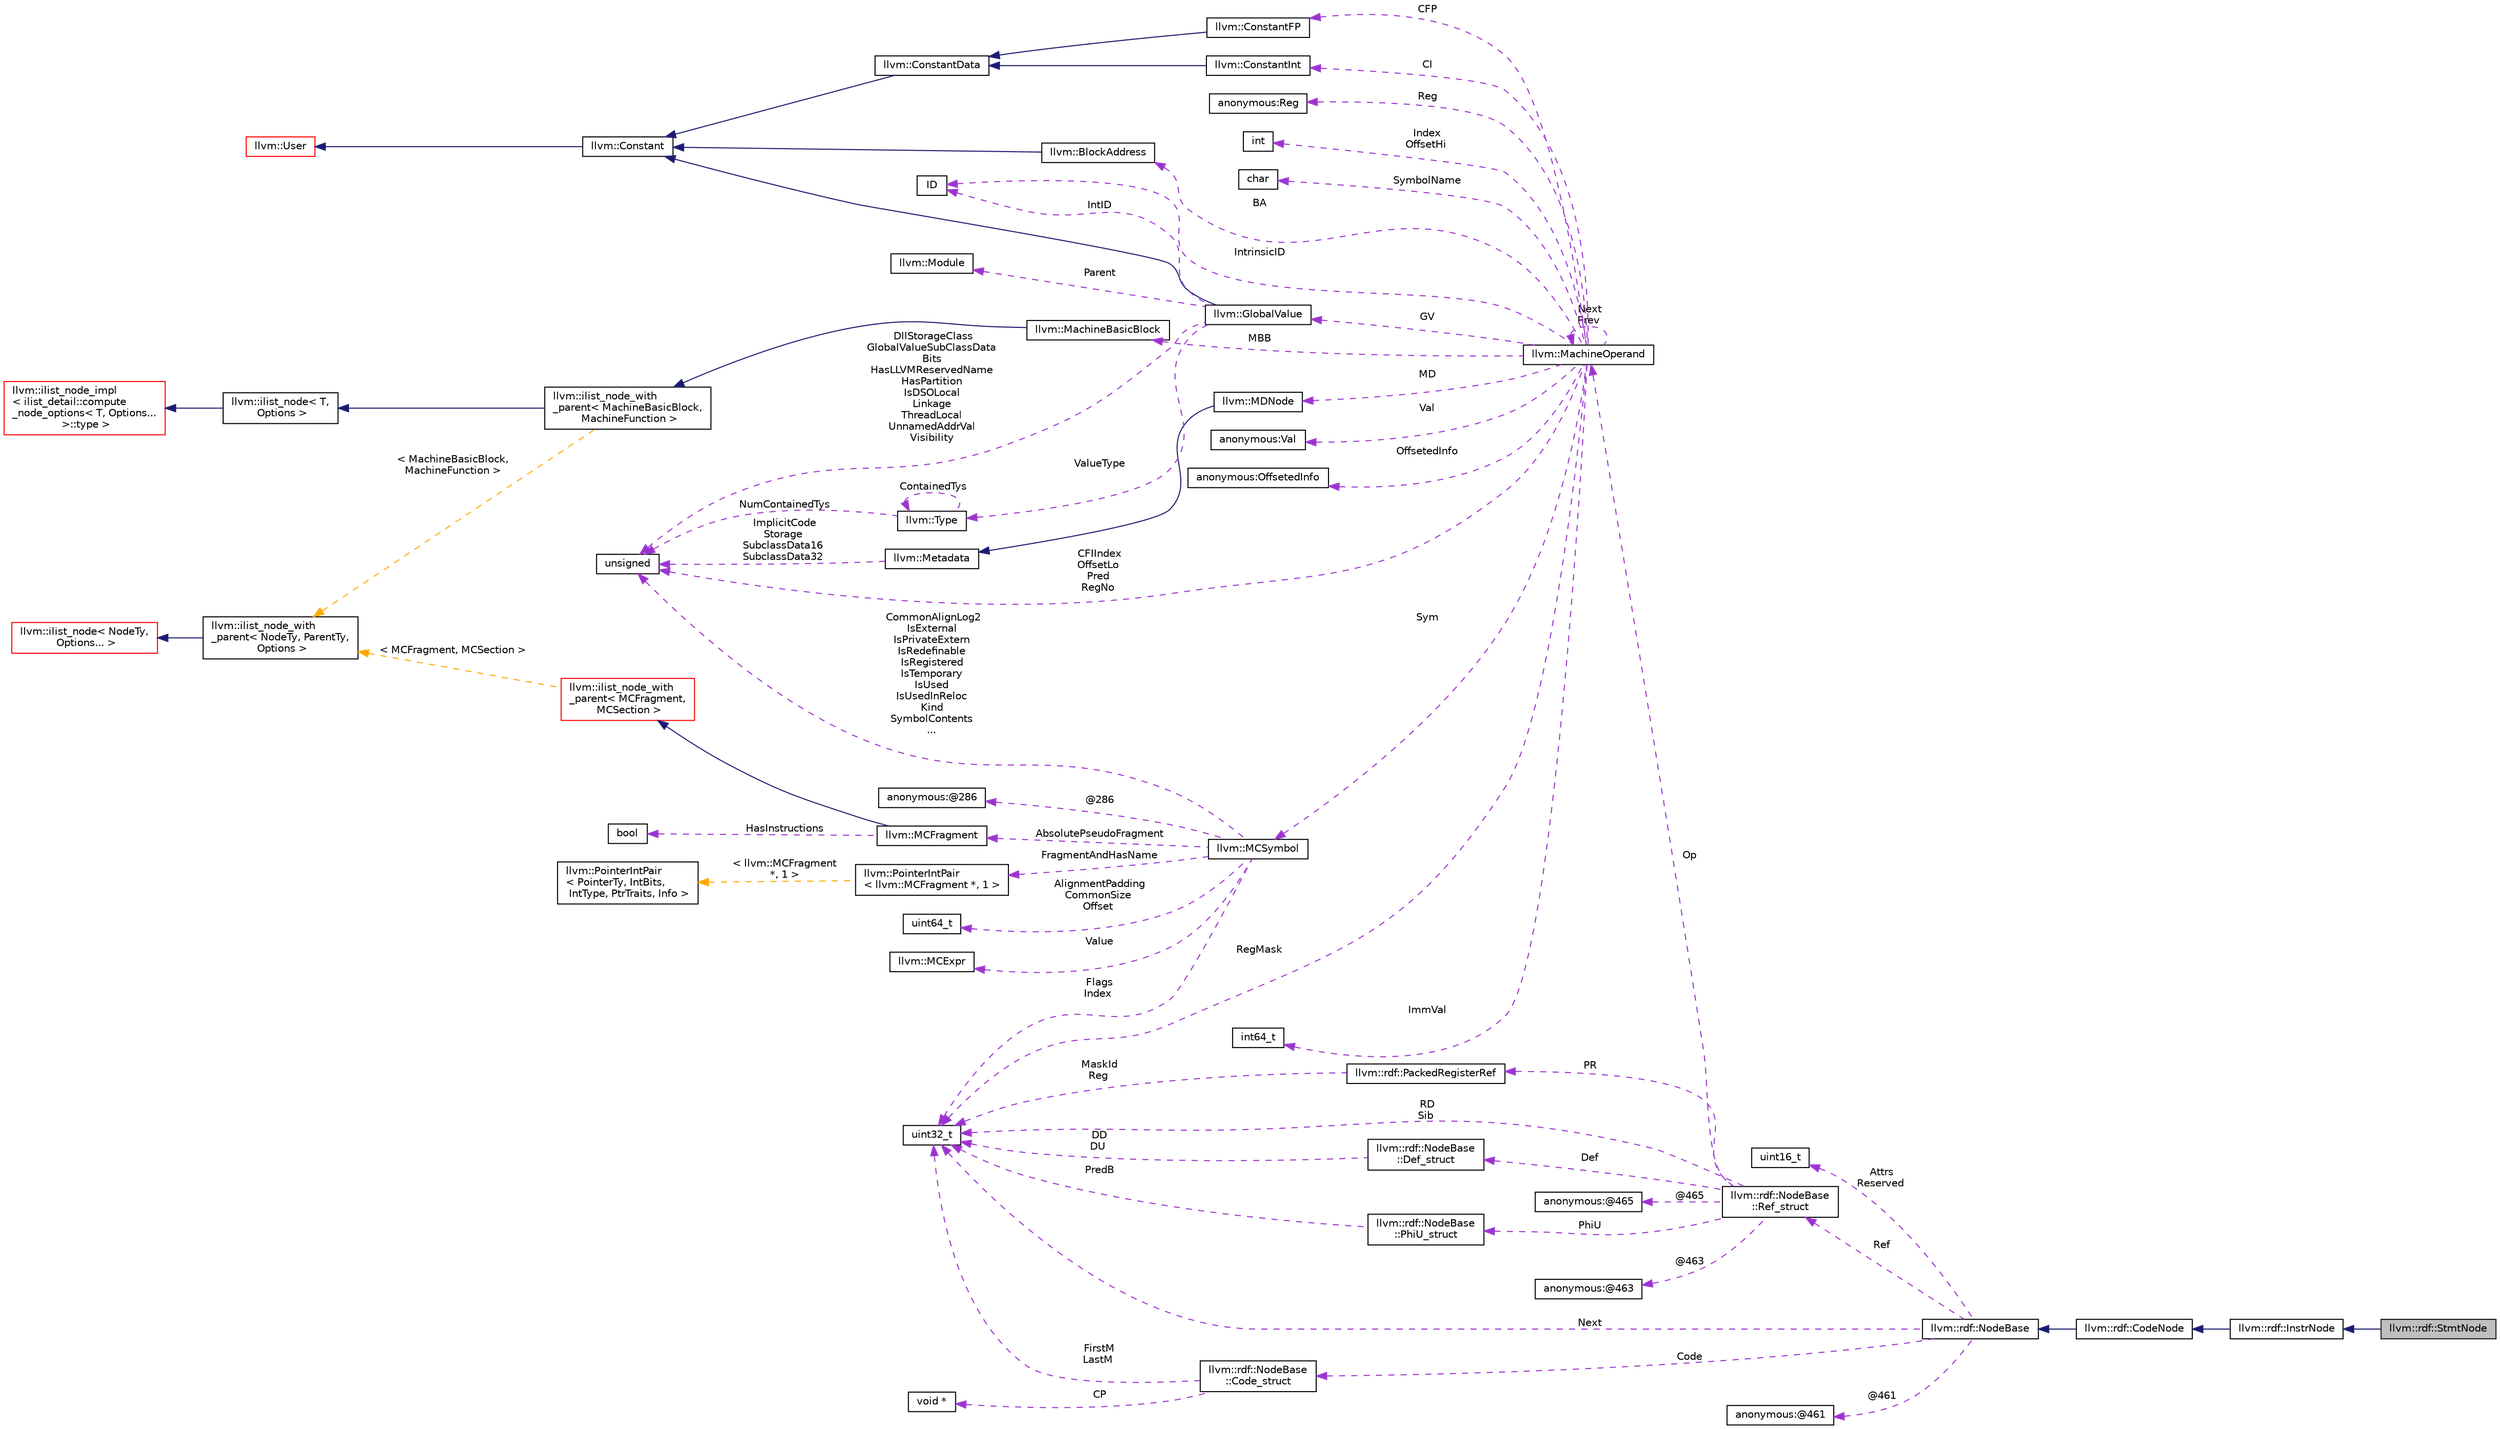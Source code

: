 digraph "llvm::rdf::StmtNode"
{
 // LATEX_PDF_SIZE
  bgcolor="transparent";
  edge [fontname="Helvetica",fontsize="10",labelfontname="Helvetica",labelfontsize="10"];
  node [fontname="Helvetica",fontsize="10",shape="box"];
  rankdir="LR";
  Node1 [label="llvm::rdf::StmtNode",height=0.2,width=0.4,color="black", fillcolor="grey75", style="filled", fontcolor="black",tooltip=" "];
  Node2 -> Node1 [dir="back",color="midnightblue",fontsize="10",style="solid",fontname="Helvetica"];
  Node2 [label="llvm::rdf::InstrNode",height=0.2,width=0.4,color="black",URL="$structllvm_1_1rdf_1_1InstrNode.html",tooltip=" "];
  Node3 -> Node2 [dir="back",color="midnightblue",fontsize="10",style="solid",fontname="Helvetica"];
  Node3 [label="llvm::rdf::CodeNode",height=0.2,width=0.4,color="black",URL="$structllvm_1_1rdf_1_1CodeNode.html",tooltip=" "];
  Node4 -> Node3 [dir="back",color="midnightblue",fontsize="10",style="solid",fontname="Helvetica"];
  Node4 [label="llvm::rdf::NodeBase",height=0.2,width=0.4,color="black",URL="$structllvm_1_1rdf_1_1NodeBase.html",tooltip=" "];
  Node5 -> Node4 [dir="back",color="darkorchid3",fontsize="10",style="dashed",label=" Attrs\nReserved" ,fontname="Helvetica"];
  Node5 [label="uint16_t",height=0.2,width=0.4,color="black",tooltip=" "];
  Node6 -> Node4 [dir="back",color="darkorchid3",fontsize="10",style="dashed",label=" Next" ,fontname="Helvetica"];
  Node6 [label="uint32_t",height=0.2,width=0.4,color="black",URL="$classuint32__t.html",tooltip=" "];
  Node7 -> Node4 [dir="back",color="darkorchid3",fontsize="10",style="dashed",label=" Ref" ,fontname="Helvetica"];
  Node7 [label="llvm::rdf::NodeBase\l::Ref_struct",height=0.2,width=0.4,color="black",URL="$structllvm_1_1rdf_1_1NodeBase_1_1Ref__struct.html",tooltip=" "];
  Node6 -> Node7 [dir="back",color="darkorchid3",fontsize="10",style="dashed",label=" RD\nSib" ,fontname="Helvetica"];
  Node8 -> Node7 [dir="back",color="darkorchid3",fontsize="10",style="dashed",label=" Def" ,fontname="Helvetica"];
  Node8 [label="llvm::rdf::NodeBase\l::Def_struct",height=0.2,width=0.4,color="black",URL="$structllvm_1_1rdf_1_1NodeBase_1_1Def__struct.html",tooltip=" "];
  Node6 -> Node8 [dir="back",color="darkorchid3",fontsize="10",style="dashed",label=" DD\nDU" ,fontname="Helvetica"];
  Node9 -> Node7 [dir="back",color="darkorchid3",fontsize="10",style="dashed",label=" PhiU" ,fontname="Helvetica"];
  Node9 [label="llvm::rdf::NodeBase\l::PhiU_struct",height=0.2,width=0.4,color="black",URL="$structllvm_1_1rdf_1_1NodeBase_1_1PhiU__struct.html",tooltip=" "];
  Node6 -> Node9 [dir="back",color="darkorchid3",fontsize="10",style="dashed",label=" PredB" ,fontname="Helvetica"];
  Node10 -> Node7 [dir="back",color="darkorchid3",fontsize="10",style="dashed",label=" @463" ,fontname="Helvetica"];
  Node10 [label="anonymous:@463",height=0.2,width=0.4,color="black",tooltip=" "];
  Node11 -> Node7 [dir="back",color="darkorchid3",fontsize="10",style="dashed",label=" Op" ,fontname="Helvetica"];
  Node11 [label="llvm::MachineOperand",height=0.2,width=0.4,color="black",URL="$classllvm_1_1MachineOperand.html",tooltip="MachineOperand class - Representation of each machine instruction operand."];
  Node12 -> Node11 [dir="back",color="darkorchid3",fontsize="10",style="dashed",label=" CFIIndex\nOffsetLo\nPred\nRegNo" ,fontname="Helvetica"];
  Node12 [label="unsigned",height=0.2,width=0.4,color="black",URL="$classunsigned.html",tooltip=" "];
  Node13 -> Node11 [dir="back",color="darkorchid3",fontsize="10",style="dashed",label=" MBB" ,fontname="Helvetica"];
  Node13 [label="llvm::MachineBasicBlock",height=0.2,width=0.4,color="black",URL="$classllvm_1_1MachineBasicBlock.html",tooltip=" "];
  Node14 -> Node13 [dir="back",color="midnightblue",fontsize="10",style="solid",fontname="Helvetica"];
  Node14 [label="llvm::ilist_node_with\l_parent\< MachineBasicBlock,\l MachineFunction \>",height=0.2,width=0.4,color="black",URL="$classllvm_1_1ilist__node__with__parent.html",tooltip=" "];
  Node15 -> Node14 [dir="back",color="midnightblue",fontsize="10",style="solid",fontname="Helvetica"];
  Node15 [label="llvm::ilist_node\< T,\l Options \>",height=0.2,width=0.4,color="black",URL="$classllvm_1_1ilist__node.html",tooltip=" "];
  Node16 -> Node15 [dir="back",color="midnightblue",fontsize="10",style="solid",fontname="Helvetica"];
  Node16 [label="llvm::ilist_node_impl\l\< ilist_detail::compute\l_node_options\< T, Options...\l \>::type \>",height=0.2,width=0.4,color="red",URL="$classllvm_1_1ilist__node__impl.html",tooltip=" "];
  Node19 -> Node14 [dir="back",color="orange",fontsize="10",style="dashed",label=" \< MachineBasicBlock,\l MachineFunction \>" ,fontname="Helvetica"];
  Node19 [label="llvm::ilist_node_with\l_parent\< NodeTy, ParentTy,\l Options \>",height=0.2,width=0.4,color="black",URL="$classllvm_1_1ilist__node__with__parent.html",tooltip="An ilist node that can access its parent list."];
  Node20 -> Node19 [dir="back",color="midnightblue",fontsize="10",style="solid",fontname="Helvetica"];
  Node20 [label="llvm::ilist_node\< NodeTy,\l Options... \>",height=0.2,width=0.4,color="red",URL="$classllvm_1_1ilist__node.html",tooltip=" "];
  Node23 -> Node11 [dir="back",color="darkorchid3",fontsize="10",style="dashed",label=" CFP" ,fontname="Helvetica"];
  Node23 [label="llvm::ConstantFP",height=0.2,width=0.4,color="black",URL="$classllvm_1_1ConstantFP.html",tooltip="ConstantFP - Floating Point Values [float, double]."];
  Node24 -> Node23 [dir="back",color="midnightblue",fontsize="10",style="solid",fontname="Helvetica"];
  Node24 [label="llvm::ConstantData",height=0.2,width=0.4,color="black",URL="$classllvm_1_1ConstantData.html",tooltip="Base class for constants with no operands."];
  Node25 -> Node24 [dir="back",color="midnightblue",fontsize="10",style="solid",fontname="Helvetica"];
  Node25 [label="llvm::Constant",height=0.2,width=0.4,color="black",URL="$classllvm_1_1Constant.html",tooltip="This is an important base class in LLVM."];
  Node26 -> Node25 [dir="back",color="midnightblue",fontsize="10",style="solid",fontname="Helvetica"];
  Node26 [label="llvm::User",height=0.2,width=0.4,color="red",URL="$classllvm_1_1User.html",tooltip=" "];
  Node28 -> Node11 [dir="back",color="darkorchid3",fontsize="10",style="dashed",label=" CI" ,fontname="Helvetica"];
  Node28 [label="llvm::ConstantInt",height=0.2,width=0.4,color="black",URL="$classllvm_1_1ConstantInt.html",tooltip="This is the shared class of boolean and integer constants."];
  Node24 -> Node28 [dir="back",color="midnightblue",fontsize="10",style="solid",fontname="Helvetica"];
  Node29 -> Node11 [dir="back",color="darkorchid3",fontsize="10",style="dashed",label=" ImmVal" ,fontname="Helvetica"];
  Node29 [label="int64_t",height=0.2,width=0.4,color="black",tooltip=" "];
  Node6 -> Node11 [dir="back",color="darkorchid3",fontsize="10",style="dashed",label=" RegMask" ,fontname="Helvetica"];
  Node30 -> Node11 [dir="back",color="darkorchid3",fontsize="10",style="dashed",label=" MD" ,fontname="Helvetica"];
  Node30 [label="llvm::MDNode",height=0.2,width=0.4,color="black",URL="$classllvm_1_1MDNode.html",tooltip="Metadata node."];
  Node31 -> Node30 [dir="back",color="midnightblue",fontsize="10",style="solid",fontname="Helvetica"];
  Node31 [label="llvm::Metadata",height=0.2,width=0.4,color="black",URL="$classllvm_1_1Metadata.html",tooltip="Root of the metadata hierarchy."];
  Node12 -> Node31 [dir="back",color="darkorchid3",fontsize="10",style="dashed",label=" ImplicitCode\nStorage\nSubclassData16\nSubclassData32" ,fontname="Helvetica"];
  Node32 -> Node11 [dir="back",color="darkorchid3",fontsize="10",style="dashed",label=" Sym" ,fontname="Helvetica"];
  Node32 [label="llvm::MCSymbol",height=0.2,width=0.4,color="black",URL="$classllvm_1_1MCSymbol.html",tooltip="MCSymbol - Instances of this class represent a symbol name in the MC file, and MCSymbols are created ..."];
  Node33 -> Node32 [dir="back",color="darkorchid3",fontsize="10",style="dashed",label=" AbsolutePseudoFragment" ,fontname="Helvetica"];
  Node33 [label="llvm::MCFragment",height=0.2,width=0.4,color="black",URL="$classllvm_1_1MCFragment.html",tooltip=" "];
  Node34 -> Node33 [dir="back",color="midnightblue",fontsize="10",style="solid",fontname="Helvetica"];
  Node34 [label="llvm::ilist_node_with\l_parent\< MCFragment,\l MCSection \>",height=0.2,width=0.4,color="red",URL="$classllvm_1_1ilist__node__with__parent.html",tooltip=" "];
  Node19 -> Node34 [dir="back",color="orange",fontsize="10",style="dashed",label=" \< MCFragment, MCSection \>" ,fontname="Helvetica"];
  Node36 -> Node33 [dir="back",color="darkorchid3",fontsize="10",style="dashed",label=" HasInstructions" ,fontname="Helvetica"];
  Node36 [label="bool",height=0.2,width=0.4,color="black",URL="$classbool.html",tooltip=" "];
  Node37 -> Node32 [dir="back",color="darkorchid3",fontsize="10",style="dashed",label=" FragmentAndHasName" ,fontname="Helvetica"];
  Node37 [label="llvm::PointerIntPair\l\< llvm::MCFragment *, 1 \>",height=0.2,width=0.4,color="black",URL="$classllvm_1_1PointerIntPair.html",tooltip=" "];
  Node38 -> Node37 [dir="back",color="orange",fontsize="10",style="dashed",label=" \< llvm::MCFragment\l *, 1 \>" ,fontname="Helvetica"];
  Node38 [label="llvm::PointerIntPair\l\< PointerTy, IntBits,\l IntType, PtrTraits, Info \>",height=0.2,width=0.4,color="black",URL="$classllvm_1_1PointerIntPair.html",tooltip="PointerIntPair - This class implements a pair of a pointer and small integer."];
  Node12 -> Node32 [dir="back",color="darkorchid3",fontsize="10",style="dashed",label=" CommonAlignLog2\nIsExternal\nIsPrivateExtern\nIsRedefinable\nIsRegistered\nIsTemporary\nIsUsed\nIsUsedInReloc\nKind\nSymbolContents\n..." ,fontname="Helvetica"];
  Node6 -> Node32 [dir="back",color="darkorchid3",fontsize="10",style="dashed",label=" Flags\nIndex" ,fontname="Helvetica"];
  Node39 -> Node32 [dir="back",color="darkorchid3",fontsize="10",style="dashed",label=" AlignmentPadding\nCommonSize\nOffset" ,fontname="Helvetica"];
  Node39 [label="uint64_t",height=0.2,width=0.4,color="black",tooltip=" "];
  Node40 -> Node32 [dir="back",color="darkorchid3",fontsize="10",style="dashed",label=" Value" ,fontname="Helvetica"];
  Node40 [label="llvm::MCExpr",height=0.2,width=0.4,color="black",URL="$classllvm_1_1MCExpr.html",tooltip="Base class for the full range of assembler expressions which are needed for parsing."];
  Node41 -> Node32 [dir="back",color="darkorchid3",fontsize="10",style="dashed",label=" @286" ,fontname="Helvetica"];
  Node41 [label="anonymous:@286",height=0.2,width=0.4,color="black",tooltip=" "];
  Node42 -> Node11 [dir="back",color="darkorchid3",fontsize="10",style="dashed",label=" IntrinsicID" ,fontname="Helvetica"];
  Node42 [label="ID",height=0.2,width=0.4,color="black",tooltip=" "];
  Node11 -> Node11 [dir="back",color="darkorchid3",fontsize="10",style="dashed",label=" Next\nPrev" ,fontname="Helvetica"];
  Node43 -> Node11 [dir="back",color="darkorchid3",fontsize="10",style="dashed",label=" Reg" ,fontname="Helvetica"];
  Node43 [label="anonymous:Reg",height=0.2,width=0.4,color="black",tooltip=" "];
  Node44 -> Node11 [dir="back",color="darkorchid3",fontsize="10",style="dashed",label=" Index\nOffsetHi" ,fontname="Helvetica"];
  Node44 [label="int",height=0.2,width=0.4,color="black",tooltip=" "];
  Node45 -> Node11 [dir="back",color="darkorchid3",fontsize="10",style="dashed",label=" SymbolName" ,fontname="Helvetica"];
  Node45 [label="char",height=0.2,width=0.4,color="black",URL="$classchar.html",tooltip=" "];
  Node46 -> Node11 [dir="back",color="darkorchid3",fontsize="10",style="dashed",label=" GV" ,fontname="Helvetica"];
  Node46 [label="llvm::GlobalValue",height=0.2,width=0.4,color="black",URL="$classllvm_1_1GlobalValue.html",tooltip=" "];
  Node25 -> Node46 [dir="back",color="midnightblue",fontsize="10",style="solid",fontname="Helvetica"];
  Node47 -> Node46 [dir="back",color="darkorchid3",fontsize="10",style="dashed",label=" ValueType" ,fontname="Helvetica"];
  Node47 [label="llvm::Type",height=0.2,width=0.4,color="black",URL="$classllvm_1_1Type.html",tooltip="The instances of the Type class are immutable: once they are created, they are never changed."];
  Node12 -> Node47 [dir="back",color="darkorchid3",fontsize="10",style="dashed",label=" NumContainedTys" ,fontname="Helvetica"];
  Node47 -> Node47 [dir="back",color="darkorchid3",fontsize="10",style="dashed",label=" ContainedTys" ,fontname="Helvetica"];
  Node12 -> Node46 [dir="back",color="darkorchid3",fontsize="10",style="dashed",label=" DllStorageClass\nGlobalValueSubClassData\lBits\nHasLLVMReservedName\nHasPartition\nIsDSOLocal\nLinkage\nThreadLocal\nUnnamedAddrVal\nVisibility" ,fontname="Helvetica"];
  Node42 -> Node46 [dir="back",color="darkorchid3",fontsize="10",style="dashed",label=" IntID" ,fontname="Helvetica"];
  Node48 -> Node46 [dir="back",color="darkorchid3",fontsize="10",style="dashed",label=" Parent" ,fontname="Helvetica"];
  Node48 [label="llvm::Module",height=0.2,width=0.4,color="black",URL="$classllvm_1_1Module.html",tooltip="A Module instance is used to store all the information related to an LLVM module."];
  Node49 -> Node11 [dir="back",color="darkorchid3",fontsize="10",style="dashed",label=" BA" ,fontname="Helvetica"];
  Node49 [label="llvm::BlockAddress",height=0.2,width=0.4,color="black",URL="$classllvm_1_1BlockAddress.html",tooltip="The address of a basic block."];
  Node25 -> Node49 [dir="back",color="midnightblue",fontsize="10",style="solid",fontname="Helvetica"];
  Node50 -> Node11 [dir="back",color="darkorchid3",fontsize="10",style="dashed",label=" Val" ,fontname="Helvetica"];
  Node50 [label="anonymous:Val",height=0.2,width=0.4,color="black",tooltip=" "];
  Node51 -> Node11 [dir="back",color="darkorchid3",fontsize="10",style="dashed",label=" OffsetedInfo" ,fontname="Helvetica"];
  Node51 [label="anonymous:OffsetedInfo",height=0.2,width=0.4,color="black",tooltip=" "];
  Node52 -> Node7 [dir="back",color="darkorchid3",fontsize="10",style="dashed",label=" PR" ,fontname="Helvetica"];
  Node52 [label="llvm::rdf::PackedRegisterRef",height=0.2,width=0.4,color="black",URL="$structllvm_1_1rdf_1_1PackedRegisterRef.html",tooltip=" "];
  Node6 -> Node52 [dir="back",color="darkorchid3",fontsize="10",style="dashed",label=" MaskId\nReg" ,fontname="Helvetica"];
  Node53 -> Node7 [dir="back",color="darkorchid3",fontsize="10",style="dashed",label=" @465" ,fontname="Helvetica"];
  Node53 [label="anonymous:@465",height=0.2,width=0.4,color="black",tooltip=" "];
  Node54 -> Node4 [dir="back",color="darkorchid3",fontsize="10",style="dashed",label=" Code" ,fontname="Helvetica"];
  Node54 [label="llvm::rdf::NodeBase\l::Code_struct",height=0.2,width=0.4,color="black",URL="$structllvm_1_1rdf_1_1NodeBase_1_1Code__struct.html",tooltip=" "];
  Node55 -> Node54 [dir="back",color="darkorchid3",fontsize="10",style="dashed",label=" CP" ,fontname="Helvetica"];
  Node55 [label="void *",height=0.2,width=0.4,color="black",tooltip=" "];
  Node6 -> Node54 [dir="back",color="darkorchid3",fontsize="10",style="dashed",label=" FirstM\nLastM" ,fontname="Helvetica"];
  Node56 -> Node4 [dir="back",color="darkorchid3",fontsize="10",style="dashed",label=" @461" ,fontname="Helvetica"];
  Node56 [label="anonymous:@461",height=0.2,width=0.4,color="black",tooltip=" "];
}

